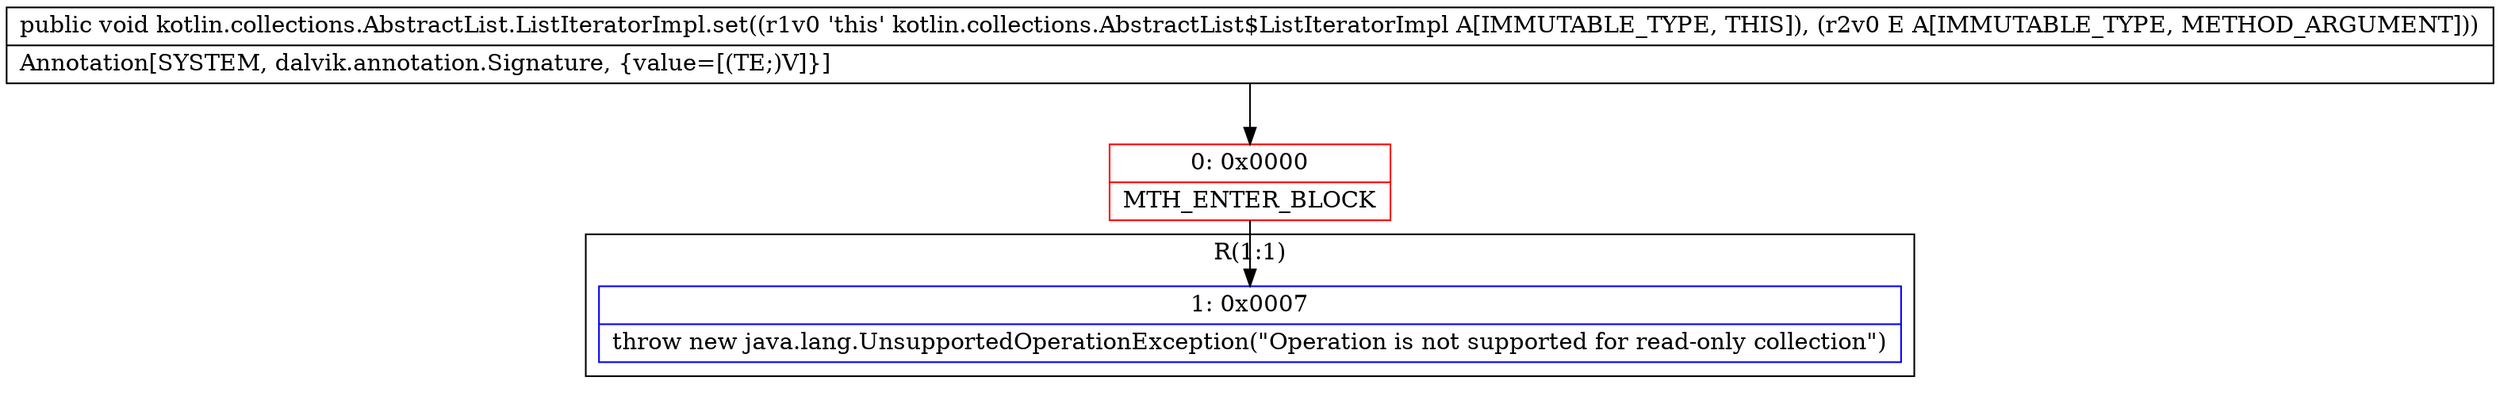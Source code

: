 digraph "CFG forkotlin.collections.AbstractList.ListIteratorImpl.set(Ljava\/lang\/Object;)V" {
subgraph cluster_Region_929419424 {
label = "R(1:1)";
node [shape=record,color=blue];
Node_1 [shape=record,label="{1\:\ 0x0007|throw new java.lang.UnsupportedOperationException(\"Operation is not supported for read\-only collection\")\l}"];
}
Node_0 [shape=record,color=red,label="{0\:\ 0x0000|MTH_ENTER_BLOCK\l}"];
MethodNode[shape=record,label="{public void kotlin.collections.AbstractList.ListIteratorImpl.set((r1v0 'this' kotlin.collections.AbstractList$ListIteratorImpl A[IMMUTABLE_TYPE, THIS]), (r2v0 E A[IMMUTABLE_TYPE, METHOD_ARGUMENT]))  | Annotation[SYSTEM, dalvik.annotation.Signature, \{value=[(TE;)V]\}]\l}"];
MethodNode -> Node_0;
Node_0 -> Node_1;
}

